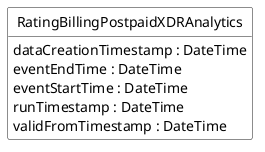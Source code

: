 @startuml
hide circle
hide methods
hide stereotype
show <<Enumeration>> stereotype
skinparam class {
   BackgroundColor<<Enumeration>> #E6F5F7
   BackgroundColor<<Ref>> #FFFFE0
   BackgroundColor<<Pivot>> #FFFFFFF
   BackgroundColor<<SimpleType>> #E2F0DA
   BackgroundColor #FCF2E3
}

class RatingBillingPostpaidXDRAnalytics <<Pivot>> {
    dataCreationTimestamp : DateTime
    eventEndTime : DateTime
    eventStartTime : DateTime
    runTimestamp : DateTime
    validFromTimestamp : DateTime
}


@enduml